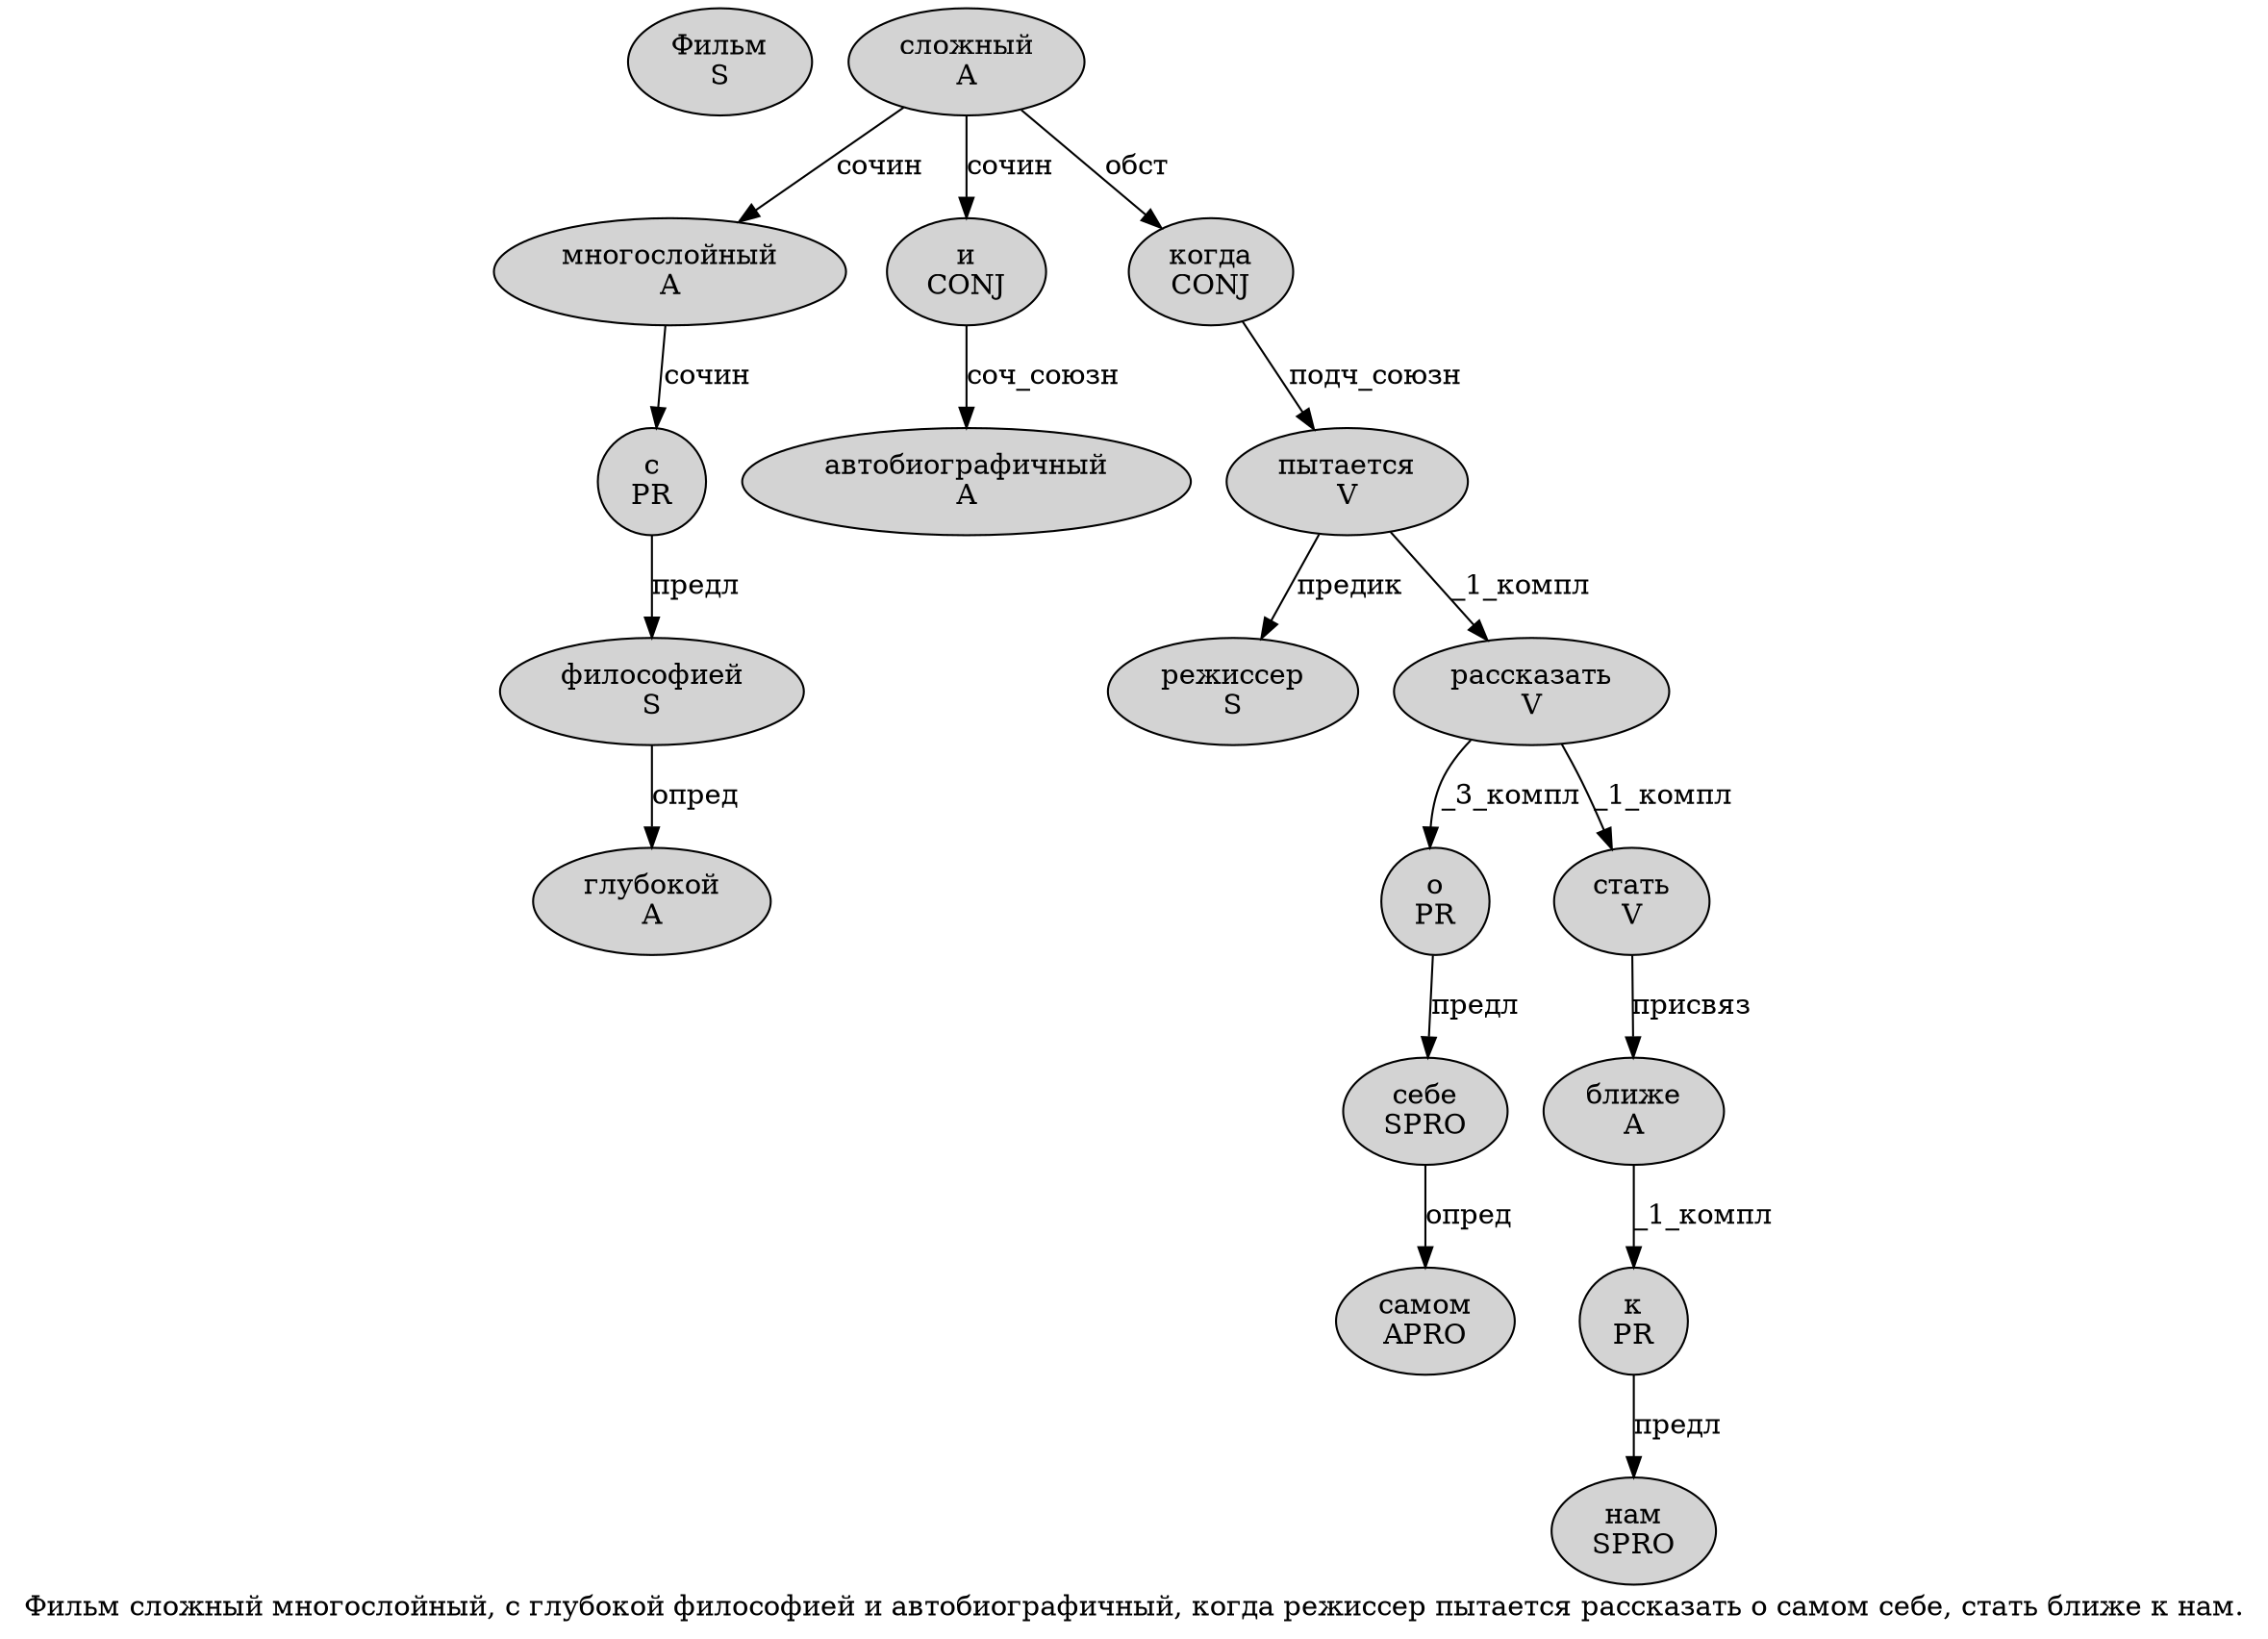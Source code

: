 digraph SENTENCE_2242 {
	graph [label="Фильм сложный многослойный, с глубокой философией и автобиографичный, когда режиссер пытается рассказать о самом себе, стать ближе к нам."]
	node [style=filled]
		0 [label="Фильм
S" color="" fillcolor=lightgray penwidth=1 shape=ellipse]
		1 [label="сложный
A" color="" fillcolor=lightgray penwidth=1 shape=ellipse]
		2 [label="многослойный
A" color="" fillcolor=lightgray penwidth=1 shape=ellipse]
		4 [label="с
PR" color="" fillcolor=lightgray penwidth=1 shape=ellipse]
		5 [label="глубокой
A" color="" fillcolor=lightgray penwidth=1 shape=ellipse]
		6 [label="философией
S" color="" fillcolor=lightgray penwidth=1 shape=ellipse]
		7 [label="и
CONJ" color="" fillcolor=lightgray penwidth=1 shape=ellipse]
		8 [label="автобиографичный
A" color="" fillcolor=lightgray penwidth=1 shape=ellipse]
		10 [label="когда
CONJ" color="" fillcolor=lightgray penwidth=1 shape=ellipse]
		11 [label="режиссер
S" color="" fillcolor=lightgray penwidth=1 shape=ellipse]
		12 [label="пытается
V" color="" fillcolor=lightgray penwidth=1 shape=ellipse]
		13 [label="рассказать
V" color="" fillcolor=lightgray penwidth=1 shape=ellipse]
		14 [label="о
PR" color="" fillcolor=lightgray penwidth=1 shape=ellipse]
		15 [label="самом
APRO" color="" fillcolor=lightgray penwidth=1 shape=ellipse]
		16 [label="себе
SPRO" color="" fillcolor=lightgray penwidth=1 shape=ellipse]
		18 [label="стать
V" color="" fillcolor=lightgray penwidth=1 shape=ellipse]
		19 [label="ближе
A" color="" fillcolor=lightgray penwidth=1 shape=ellipse]
		20 [label="к
PR" color="" fillcolor=lightgray penwidth=1 shape=ellipse]
		21 [label="нам
SPRO" color="" fillcolor=lightgray penwidth=1 shape=ellipse]
			12 -> 11 [label="предик"]
			12 -> 13 [label="_1_компл"]
			16 -> 15 [label="опред"]
			19 -> 20 [label="_1_компл"]
			7 -> 8 [label="соч_союзн"]
			6 -> 5 [label="опред"]
			13 -> 14 [label="_3_компл"]
			13 -> 18 [label="_1_компл"]
			2 -> 4 [label="сочин"]
			4 -> 6 [label="предл"]
			18 -> 19 [label="присвяз"]
			1 -> 2 [label="сочин"]
			1 -> 7 [label="сочин"]
			1 -> 10 [label="обст"]
			10 -> 12 [label="подч_союзн"]
			14 -> 16 [label="предл"]
			20 -> 21 [label="предл"]
}